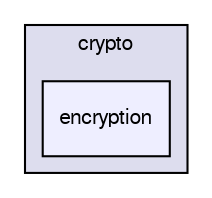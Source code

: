 digraph "src/main/java/org/hsd/cryptoeditor/crypto/encryption" {
  bgcolor=transparent;
  compound=true
  node [ fontsize="10", fontname="FreeSans"];
  edge [ labelfontsize="10", labelfontname="FreeSans"];
  subgraph clusterdir_072102887f7c4e4ca55165570d6f7cee {
    graph [ bgcolor="#ddddee", pencolor="black", label="crypto" fontname="FreeSans", fontsize="10", URL="dir_072102887f7c4e4ca55165570d6f7cee.html"]
  dir_fc5bc179c36ae633ba34f7dc176eaba8 [shape=box, label="encryption", style="filled", fillcolor="#eeeeff", pencolor="black", URL="dir_fc5bc179c36ae633ba34f7dc176eaba8.html"];
  }
}

